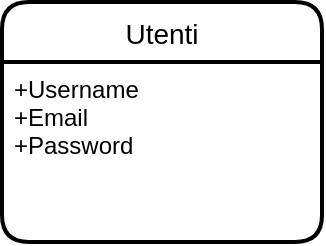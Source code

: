 <mxfile version="13.9.9" type="device" pages="3"><diagram id="il4V1mo3dCyF6Or8d_N3" name="MODELLO E-R"><mxGraphModel dx="1326" dy="798" grid="1" gridSize="10" guides="1" tooltips="1" connect="1" arrows="1" fold="1" page="1" pageScale="1" pageWidth="827" pageHeight="1169" math="0" shadow="0"><root><mxCell id="mrSGNpi2joJykRxEokFm-0"/><mxCell id="mrSGNpi2joJykRxEokFm-1" parent="mrSGNpi2joJykRxEokFm-0"/><mxCell id="sVshvy7xA3w4e3yB5rXP-21" value="Utenti" style="swimlane;childLayout=stackLayout;horizontal=1;startSize=30;horizontalStack=0;rounded=1;fontSize=14;fontStyle=0;strokeWidth=2;resizeParent=0;resizeLast=1;shadow=0;dashed=0;align=center;" parent="mrSGNpi2joJykRxEokFm-1" vertex="1"><mxGeometry x="350" y="30" width="160" height="120" as="geometry"/></mxCell><mxCell id="sVshvy7xA3w4e3yB5rXP-22" value="+Username&#10;+Email&#10;+Password" style="align=left;strokeColor=none;fillColor=none;spacingLeft=4;fontSize=12;verticalAlign=top;resizable=0;rotatable=0;part=1;" parent="sVshvy7xA3w4e3yB5rXP-21" vertex="1"><mxGeometry y="30" width="160" height="90" as="geometry"/></mxCell></root></mxGraphModel></diagram><diagram id="rfwlw_7yUT13sNxX5oBs" name="DIAGRAMMA LOGICO"><mxGraphModel dx="1326" dy="798" grid="1" gridSize="10" guides="1" tooltips="1" connect="1" arrows="1" fold="1" page="1" pageScale="1" pageWidth="827" pageHeight="1169" math="0" shadow="0"><root><mxCell id="YbuJeac0bb9_W1aE85_O-0"/><mxCell id="YbuJeac0bb9_W1aE85_O-1" parent="YbuJeac0bb9_W1aE85_O-0"/><mxCell id="DMOccKai3isuXmRSwg4f-1" value="Utenti" style="swimlane;fontStyle=0;childLayout=stackLayout;horizontal=1;startSize=26;fillColor=none;horizontalStack=0;resizeParent=1;resizeParentMax=0;resizeLast=0;collapsible=1;marginBottom=0;" parent="YbuJeac0bb9_W1aE85_O-1" vertex="1"><mxGeometry x="330" y="40" width="140" height="104" as="geometry"/></mxCell><mxCell id="DMOccKai3isuXmRSwg4f-2" value="Username" style="text;strokeColor=none;fillColor=none;align=left;verticalAlign=top;spacingLeft=4;spacingRight=4;overflow=hidden;rotatable=0;points=[[0,0.5],[1,0.5]];portConstraint=eastwest;" parent="DMOccKai3isuXmRSwg4f-1" vertex="1"><mxGeometry y="26" width="140" height="26" as="geometry"/></mxCell><mxCell id="DMOccKai3isuXmRSwg4f-3" value="Email" style="text;strokeColor=none;fillColor=none;align=left;verticalAlign=top;spacingLeft=4;spacingRight=4;overflow=hidden;rotatable=0;points=[[0,0.5],[1,0.5]];portConstraint=eastwest;" parent="DMOccKai3isuXmRSwg4f-1" vertex="1"><mxGeometry y="52" width="140" height="26" as="geometry"/></mxCell><mxCell id="DMOccKai3isuXmRSwg4f-4" value="Password" style="text;strokeColor=none;fillColor=none;align=left;verticalAlign=top;spacingLeft=4;spacingRight=4;overflow=hidden;rotatable=0;points=[[0,0.5],[1,0.5]];portConstraint=eastwest;" parent="DMOccKai3isuXmRSwg4f-1" vertex="1"><mxGeometry y="78" width="140" height="26" as="geometry"/></mxCell></root></mxGraphModel></diagram><diagram id="ncT1BiYuTOGY1ZA1iz84" name="SEQUENZA INTERAZIONI"><mxGraphModel dx="1326" dy="798" grid="1" gridSize="10" guides="1" tooltips="1" connect="1" arrows="1" fold="1" page="1" pageScale="1" pageWidth="827" pageHeight="1169" math="0" shadow="0"><root><mxCell id="0"/><mxCell id="1" parent="0"/><mxCell id="Nq9XPwQTjORCYMbsKSrt-3" style="edgeStyle=orthogonalEdgeStyle;rounded=0;orthogonalLoop=1;jettySize=auto;html=1;exitX=0.5;exitY=1;exitDx=0;exitDy=0;entryX=0.5;entryY=0;entryDx=0;entryDy=0;" parent="1" source="Nq9XPwQTjORCYMbsKSrt-1" target="Nq9XPwQTjORCYMbsKSrt-4" edge="1"><mxGeometry relative="1" as="geometry"><mxPoint x="390" y="130" as="targetPoint"/></mxGeometry></mxCell><mxCell id="Nq9XPwQTjORCYMbsKSrt-1" value="index.jsp" style="rounded=0;whiteSpace=wrap;html=1;" parent="1" vertex="1"><mxGeometry x="330" y="20" width="120" height="60" as="geometry"/></mxCell><mxCell id="Nq9XPwQTjORCYMbsKSrt-2" value="GET://homeServlet?entra" style="text;html=1;align=center;verticalAlign=middle;resizable=0;points=[];autosize=1;strokeColor=none;fillColor=none;" parent="1" vertex="1"><mxGeometry x="315" y="90" width="150" height="20" as="geometry"/></mxCell><mxCell id="Nq9XPwQTjORCYMbsKSrt-6" style="edgeStyle=orthogonalEdgeStyle;rounded=0;orthogonalLoop=1;jettySize=auto;html=1;exitX=0.5;exitY=1;exitDx=0;exitDy=0;entryX=0.5;entryY=0;entryDx=0;entryDy=0;" parent="1" source="Nq9XPwQTjORCYMbsKSrt-4" target="Nq9XPwQTjORCYMbsKSrt-5" edge="1"><mxGeometry relative="1" as="geometry"/></mxCell><mxCell id="Nq9XPwQTjORCYMbsKSrt-4" value="HomeServlet.java" style="rounded=0;whiteSpace=wrap;html=1;" parent="1" vertex="1"><mxGeometry x="330" y="120" width="120" height="60" as="geometry"/></mxCell><mxCell id="UxFuVnC_3PwZd5Au_0fG-1" style="edgeStyle=orthogonalEdgeStyle;rounded=0;orthogonalLoop=1;jettySize=auto;html=1;exitX=0.5;exitY=1;exitDx=0;exitDy=0;entryX=0.5;entryY=0;entryDx=0;entryDy=0;" edge="1" parent="1" source="Nq9XPwQTjORCYMbsKSrt-5" target="Nq9XPwQTjORCYMbsKSrt-11"><mxGeometry relative="1" as="geometry"/></mxCell><mxCell id="Nq9XPwQTjORCYMbsKSrt-5" value="Login.jsp" style="rounded=0;whiteSpace=wrap;html=1;" parent="1" vertex="1"><mxGeometry x="330" y="210" width="120" height="60" as="geometry"/></mxCell><mxCell id="uV1YWoMO_K7KtT7iV8Pv-6" style="edgeStyle=orthogonalEdgeStyle;rounded=0;orthogonalLoop=1;jettySize=auto;html=1;exitX=1;exitY=0.5;exitDx=0;exitDy=0;entryX=1;entryY=0.5;entryDx=0;entryDy=0;" parent="1" source="Nq9XPwQTjORCYMbsKSrt-7" target="Nq9XPwQTjORCYMbsKSrt-18" edge="1"><mxGeometry relative="1" as="geometry"/></mxCell><mxCell id="Nq9XPwQTjORCYMbsKSrt-7" value="Registrazione.jsp" style="rounded=0;whiteSpace=wrap;html=1;" parent="1" vertex="1"><mxGeometry x="620" y="470" width="120" height="60" as="geometry"/></mxCell><mxCell id="UxFuVnC_3PwZd5Au_0fG-2" style="edgeStyle=orthogonalEdgeStyle;rounded=0;orthogonalLoop=1;jettySize=auto;html=1;exitX=0.5;exitY=1;exitDx=0;exitDy=0;" edge="1" parent="1" source="Nq9XPwQTjORCYMbsKSrt-11" target="a8qrl137-ttYQ4Tz-54D-12"><mxGeometry relative="1" as="geometry"/></mxCell><mxCell id="Nq9XPwQTjORCYMbsKSrt-11" value="LoginServlet.java" style="rounded=0;whiteSpace=wrap;html=1;" parent="1" vertex="1"><mxGeometry x="330" y="310" width="120" height="60" as="geometry"/></mxCell><mxCell id="Nq9XPwQTjORCYMbsKSrt-15" value="POST://loginServlet?registrati" style="text;html=1;align=center;verticalAlign=middle;resizable=0;points=[];autosize=1;strokeColor=none;fillColor=none;" parent="1" vertex="1"><mxGeometry x="657" y="330" width="170" height="20" as="geometry"/></mxCell><mxCell id="UxFuVnC_3PwZd5Au_0fG-10" style="edgeStyle=orthogonalEdgeStyle;rounded=0;orthogonalLoop=1;jettySize=auto;html=1;exitX=0;exitY=0.5;exitDx=0;exitDy=0;entryX=1;entryY=0.5;entryDx=0;entryDy=0;" edge="1" parent="1" source="Nq9XPwQTjORCYMbsKSrt-18" target="Nq9XPwQTjORCYMbsKSrt-5"><mxGeometry relative="1" as="geometry"><mxPoint x="460" y="240" as="targetPoint"/></mxGeometry></mxCell><mxCell id="UxFuVnC_3PwZd5Au_0fG-16" style="edgeStyle=orthogonalEdgeStyle;rounded=0;orthogonalLoop=1;jettySize=auto;html=1;exitX=0;exitY=0.75;exitDx=0;exitDy=0;entryX=0.5;entryY=0;entryDx=0;entryDy=0;entryPerimeter=0;" edge="1" parent="1" source="Nq9XPwQTjORCYMbsKSrt-18" target="UxFuVnC_3PwZd5Au_0fG-12"><mxGeometry relative="1" as="geometry"/></mxCell><mxCell id="Nq9XPwQTjORCYMbsKSrt-18" value="LoginServlet.java" style="rounded=0;whiteSpace=wrap;html=1;" parent="1" vertex="1"><mxGeometry x="620" y="210" width="120" height="60" as="geometry"/></mxCell><mxCell id="Nq9XPwQTjORCYMbsKSrt-25" value="Home.jsp" style="rounded=0;whiteSpace=wrap;html=1;" parent="1" vertex="1"><mxGeometry x="190" y="555" width="120" height="60" as="geometry"/></mxCell><mxCell id="UxFuVnC_3PwZd5Au_0fG-4" style="edgeStyle=orthogonalEdgeStyle;rounded=0;orthogonalLoop=1;jettySize=auto;html=1;exitX=1;exitY=0.5;exitDx=0;exitDy=0;" edge="1" parent="1" source="a8qrl137-ttYQ4Tz-54D-1" target="Nq9XPwQTjORCYMbsKSrt-7"><mxGeometry relative="1" as="geometry"/></mxCell><mxCell id="a8qrl137-ttYQ4Tz-54D-1" value="Utente non registrato" style="rounded=0;whiteSpace=wrap;html=1;" parent="1" vertex="1"><mxGeometry x="445" y="470" width="120" height="60" as="geometry"/></mxCell><mxCell id="UxFuVnC_3PwZd5Au_0fG-3" style="edgeStyle=orthogonalEdgeStyle;rounded=0;orthogonalLoop=1;jettySize=auto;html=1;exitX=0.5;exitY=1;exitDx=0;exitDy=0;entryX=0.5;entryY=0;entryDx=0;entryDy=0;" edge="1" parent="1" source="a8qrl137-ttYQ4Tz-54D-2" target="Nq9XPwQTjORCYMbsKSrt-25"><mxGeometry relative="1" as="geometry"/></mxCell><mxCell id="a8qrl137-ttYQ4Tz-54D-2" value="Utente registrato" style="rounded=0;whiteSpace=wrap;html=1;" parent="1" vertex="1"><mxGeometry x="190" y="470" width="120" height="60" as="geometry"/></mxCell><mxCell id="a8qrl137-ttYQ4Tz-54D-14" style="edgeStyle=orthogonalEdgeStyle;rounded=0;orthogonalLoop=1;jettySize=auto;html=1;entryX=0.5;entryY=0;entryDx=0;entryDy=0;" parent="1" target="a8qrl137-ttYQ4Tz-54D-2" edge="1"><mxGeometry relative="1" as="geometry"><mxPoint x="330" y="340" as="sourcePoint"/><Array as="points"><mxPoint x="250" y="340"/></Array></mxGeometry></mxCell><mxCell id="a8qrl137-ttYQ4Tz-54D-15" style="edgeStyle=orthogonalEdgeStyle;rounded=0;orthogonalLoop=1;jettySize=auto;html=1;exitX=1;exitY=0.5;exitDx=0;exitDy=0;entryX=0.5;entryY=0;entryDx=0;entryDy=0;" parent="1" source="Nq9XPwQTjORCYMbsKSrt-11" target="a8qrl137-ttYQ4Tz-54D-1" edge="1"><mxGeometry relative="1" as="geometry"/></mxCell><mxCell id="a8qrl137-ttYQ4Tz-54D-12" value="" style="shape=cylinder3;whiteSpace=wrap;html=1;boundedLbl=1;backgroundOutline=1;size=15;" parent="1" vertex="1"><mxGeometry x="360" y="450" width="60" height="80" as="geometry"/></mxCell><mxCell id="UxFuVnC_3PwZd5Au_0fG-5" value="POST://loginServlet?login" style="text;html=1;align=center;verticalAlign=middle;resizable=0;points=[];autosize=1;strokeColor=none;fillColor=none;" vertex="1" parent="1"><mxGeometry x="315" y="280" width="150" height="20" as="geometry"/></mxCell><mxCell id="UxFuVnC_3PwZd5Au_0fG-12" value="" style="shape=cylinder3;whiteSpace=wrap;html=1;boundedLbl=1;backgroundOutline=1;size=15;" vertex="1" parent="1"><mxGeometry x="550" y="330" width="60" height="80" as="geometry"/></mxCell><mxCell id="UxFuVnC_3PwZd5Au_0fG-17" value="save:User" style="text;html=1;align=center;verticalAlign=middle;resizable=0;points=[];autosize=1;" vertex="1" parent="1"><mxGeometry x="575" y="280" width="70" height="20" as="geometry"/></mxCell><mxCell id="UxFuVnC_3PwZd5Au_0fG-18" value="retrieve:User" style="text;html=1;align=center;verticalAlign=middle;resizable=0;points=[];autosize=1;" vertex="1" parent="1"><mxGeometry x="385" y="400" width="80" height="20" as="geometry"/></mxCell></root></mxGraphModel></diagram></mxfile>